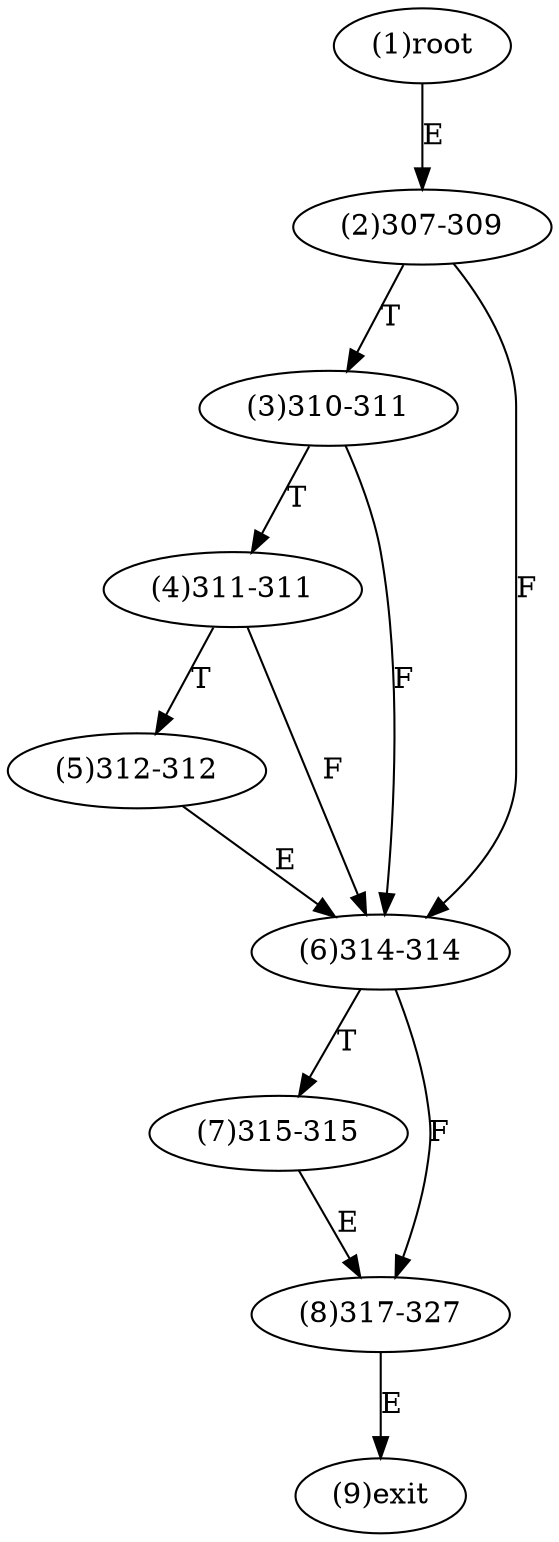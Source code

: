 digraph "" { 
1[ label="(1)root"];
2[ label="(2)307-309"];
3[ label="(3)310-311"];
4[ label="(4)311-311"];
5[ label="(5)312-312"];
6[ label="(6)314-314"];
7[ label="(7)315-315"];
8[ label="(8)317-327"];
9[ label="(9)exit"];
1->2[ label="E"];
2->6[ label="F"];
2->3[ label="T"];
3->6[ label="F"];
3->4[ label="T"];
4->6[ label="F"];
4->5[ label="T"];
5->6[ label="E"];
6->8[ label="F"];
6->7[ label="T"];
7->8[ label="E"];
8->9[ label="E"];
}